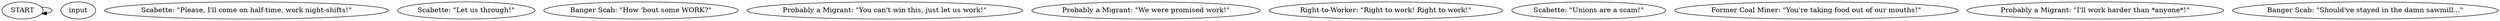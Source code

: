 # GATES / SCAB barks two
# a whole bunch of scabs barks for another location
# ==================================================
digraph G {
	  0 [label="START"];
	  1 [label="input"];
	  2 [label="Scabette: \"Please, I'll come on half-time, work night-shifts!\""];
	  3 [label="Scabette: \"Let us through!\""];
	  4 [label="Banger Scab: \"How 'bout some WORK?\""];
	  5 [label="Probably a Migrant: \"You can't win this, just let us work!\""];
	  6 [label="Probably a Migrant: \"We were promised work!\""];
	  7 [label="Right-to-Worker: \"Right to work! Right to work!\""];
	  8 [label="Scabette: \"Unions are a scam!\""];
	  9 [label="Former Coal Miner: \"You're taking food out of our mouths!\""];
	  10 [label="Probably a Migrant: \"I'll work harder than *anyone*!\""];
	  11 [label="Banger Scab: \"Should've stayed in the damn sawmill...\""];
	  0 -> 0
}

